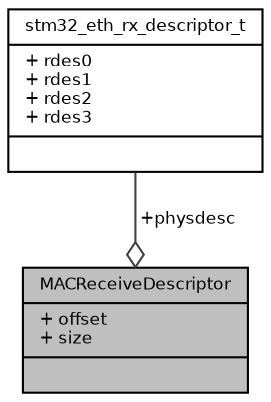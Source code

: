 digraph "MACReceiveDescriptor"
{
  bgcolor="transparent";
  edge [fontname="Helvetica",fontsize="8",labelfontname="Helvetica",labelfontsize="8"];
  node [fontname="Helvetica",fontsize="8",shape=record];
  Node1 [label="{MACReceiveDescriptor\n|+ offset\l+ size\l|}",height=0.2,width=0.4,color="black", fillcolor="grey75", style="filled", fontcolor="black"];
  Node2 -> Node1 [color="grey25",fontsize="8",style="solid",label=" +physdesc" ,arrowhead="odiamond",fontname="Helvetica"];
  Node2 [label="{stm32_eth_rx_descriptor_t\n|+ rdes0\l+ rdes1\l+ rdes2\l+ rdes3\l|}",height=0.2,width=0.4,color="black",URL="$structstm32__eth__rx__descriptor__t.html",tooltip="Type of an STM32 Ethernet receive descriptor. "];
}

